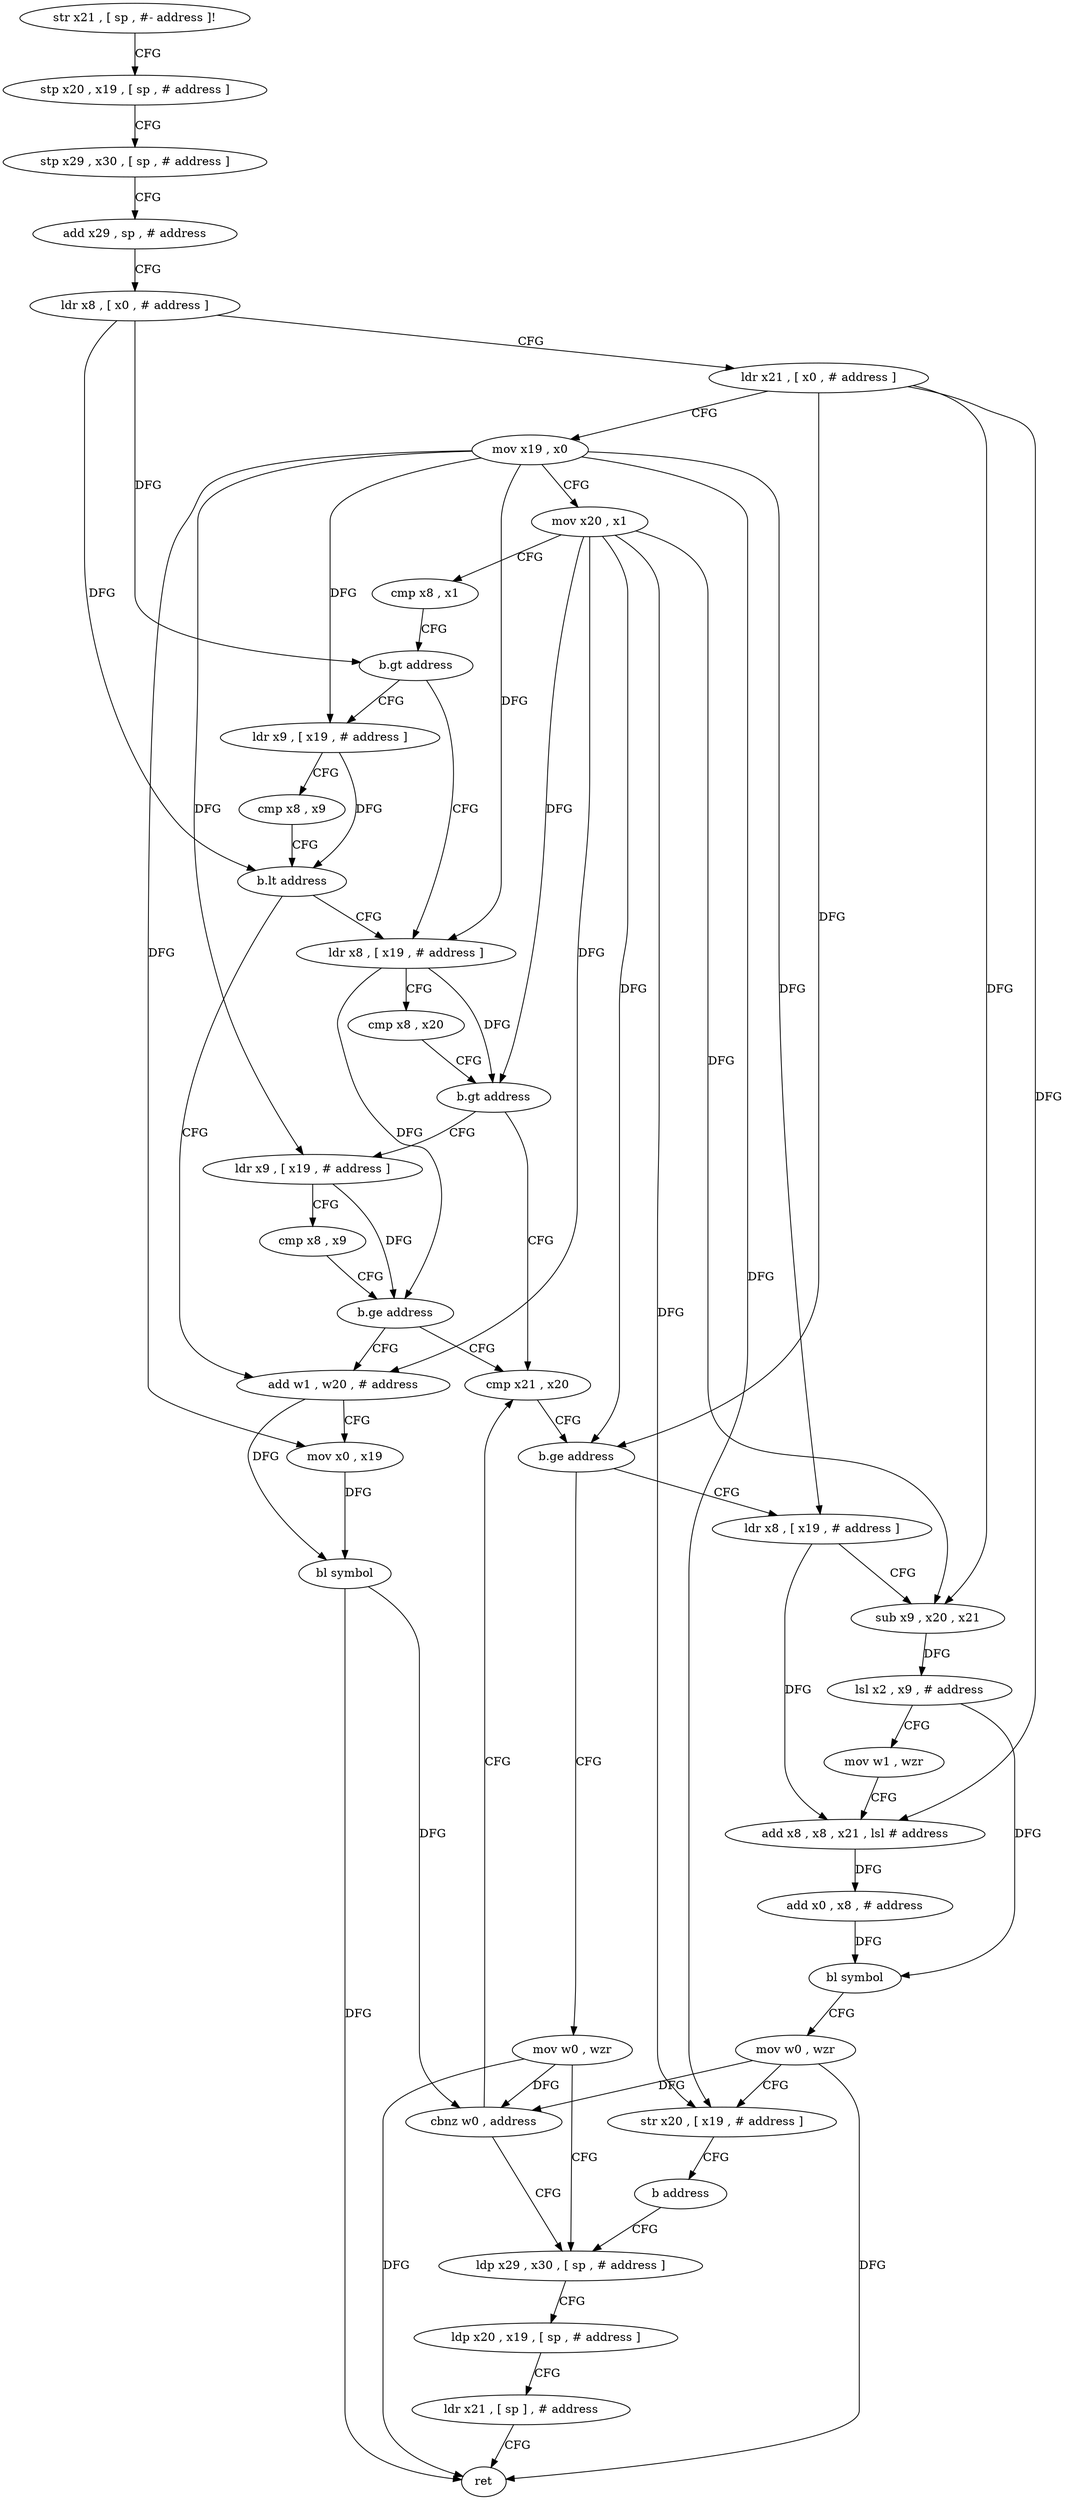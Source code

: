 digraph "func" {
"4251104" [label = "str x21 , [ sp , #- address ]!" ]
"4251108" [label = "stp x20 , x19 , [ sp , # address ]" ]
"4251112" [label = "stp x29 , x30 , [ sp , # address ]" ]
"4251116" [label = "add x29 , sp , # address" ]
"4251120" [label = "ldr x8 , [ x0 , # address ]" ]
"4251124" [label = "ldr x21 , [ x0 , # address ]" ]
"4251128" [label = "mov x19 , x0" ]
"4251132" [label = "mov x20 , x1" ]
"4251136" [label = "cmp x8 , x1" ]
"4251140" [label = "b.gt address" ]
"4251156" [label = "ldr x8 , [ x19 , # address ]" ]
"4251144" [label = "ldr x9 , [ x19 , # address ]" ]
"4251160" [label = "cmp x8 , x20" ]
"4251164" [label = "b.gt address" ]
"4251196" [label = "cmp x21 , x20" ]
"4251168" [label = "ldr x9 , [ x19 , # address ]" ]
"4251148" [label = "cmp x8 , x9" ]
"4251152" [label = "b.lt address" ]
"4251180" [label = "add w1 , w20 , # address" ]
"4251200" [label = "b.ge address" ]
"4251244" [label = "mov w0 , wzr" ]
"4251204" [label = "ldr x8 , [ x19 , # address ]" ]
"4251172" [label = "cmp x8 , x9" ]
"4251176" [label = "b.ge address" ]
"4251184" [label = "mov x0 , x19" ]
"4251188" [label = "bl symbol" ]
"4251192" [label = "cbnz w0 , address" ]
"4251248" [label = "ldp x29 , x30 , [ sp , # address ]" ]
"4251208" [label = "sub x9 , x20 , x21" ]
"4251212" [label = "lsl x2 , x9 , # address" ]
"4251216" [label = "mov w1 , wzr" ]
"4251220" [label = "add x8 , x8 , x21 , lsl # address" ]
"4251224" [label = "add x0 , x8 , # address" ]
"4251228" [label = "bl symbol" ]
"4251232" [label = "mov w0 , wzr" ]
"4251236" [label = "str x20 , [ x19 , # address ]" ]
"4251240" [label = "b address" ]
"4251252" [label = "ldp x20 , x19 , [ sp , # address ]" ]
"4251256" [label = "ldr x21 , [ sp ] , # address" ]
"4251260" [label = "ret" ]
"4251104" -> "4251108" [ label = "CFG" ]
"4251108" -> "4251112" [ label = "CFG" ]
"4251112" -> "4251116" [ label = "CFG" ]
"4251116" -> "4251120" [ label = "CFG" ]
"4251120" -> "4251124" [ label = "CFG" ]
"4251120" -> "4251140" [ label = "DFG" ]
"4251120" -> "4251152" [ label = "DFG" ]
"4251124" -> "4251128" [ label = "CFG" ]
"4251124" -> "4251200" [ label = "DFG" ]
"4251124" -> "4251208" [ label = "DFG" ]
"4251124" -> "4251220" [ label = "DFG" ]
"4251128" -> "4251132" [ label = "CFG" ]
"4251128" -> "4251156" [ label = "DFG" ]
"4251128" -> "4251144" [ label = "DFG" ]
"4251128" -> "4251168" [ label = "DFG" ]
"4251128" -> "4251184" [ label = "DFG" ]
"4251128" -> "4251204" [ label = "DFG" ]
"4251128" -> "4251236" [ label = "DFG" ]
"4251132" -> "4251136" [ label = "CFG" ]
"4251132" -> "4251164" [ label = "DFG" ]
"4251132" -> "4251200" [ label = "DFG" ]
"4251132" -> "4251180" [ label = "DFG" ]
"4251132" -> "4251208" [ label = "DFG" ]
"4251132" -> "4251236" [ label = "DFG" ]
"4251136" -> "4251140" [ label = "CFG" ]
"4251140" -> "4251156" [ label = "CFG" ]
"4251140" -> "4251144" [ label = "CFG" ]
"4251156" -> "4251160" [ label = "CFG" ]
"4251156" -> "4251164" [ label = "DFG" ]
"4251156" -> "4251176" [ label = "DFG" ]
"4251144" -> "4251148" [ label = "CFG" ]
"4251144" -> "4251152" [ label = "DFG" ]
"4251160" -> "4251164" [ label = "CFG" ]
"4251164" -> "4251196" [ label = "CFG" ]
"4251164" -> "4251168" [ label = "CFG" ]
"4251196" -> "4251200" [ label = "CFG" ]
"4251168" -> "4251172" [ label = "CFG" ]
"4251168" -> "4251176" [ label = "DFG" ]
"4251148" -> "4251152" [ label = "CFG" ]
"4251152" -> "4251180" [ label = "CFG" ]
"4251152" -> "4251156" [ label = "CFG" ]
"4251180" -> "4251184" [ label = "CFG" ]
"4251180" -> "4251188" [ label = "DFG" ]
"4251200" -> "4251244" [ label = "CFG" ]
"4251200" -> "4251204" [ label = "CFG" ]
"4251244" -> "4251248" [ label = "CFG" ]
"4251244" -> "4251192" [ label = "DFG" ]
"4251244" -> "4251260" [ label = "DFG" ]
"4251204" -> "4251208" [ label = "CFG" ]
"4251204" -> "4251220" [ label = "DFG" ]
"4251172" -> "4251176" [ label = "CFG" ]
"4251176" -> "4251196" [ label = "CFG" ]
"4251176" -> "4251180" [ label = "CFG" ]
"4251184" -> "4251188" [ label = "DFG" ]
"4251188" -> "4251192" [ label = "DFG" ]
"4251188" -> "4251260" [ label = "DFG" ]
"4251192" -> "4251248" [ label = "CFG" ]
"4251192" -> "4251196" [ label = "CFG" ]
"4251248" -> "4251252" [ label = "CFG" ]
"4251208" -> "4251212" [ label = "DFG" ]
"4251212" -> "4251216" [ label = "CFG" ]
"4251212" -> "4251228" [ label = "DFG" ]
"4251216" -> "4251220" [ label = "CFG" ]
"4251220" -> "4251224" [ label = "DFG" ]
"4251224" -> "4251228" [ label = "DFG" ]
"4251228" -> "4251232" [ label = "CFG" ]
"4251232" -> "4251236" [ label = "CFG" ]
"4251232" -> "4251192" [ label = "DFG" ]
"4251232" -> "4251260" [ label = "DFG" ]
"4251236" -> "4251240" [ label = "CFG" ]
"4251240" -> "4251248" [ label = "CFG" ]
"4251252" -> "4251256" [ label = "CFG" ]
"4251256" -> "4251260" [ label = "CFG" ]
}
